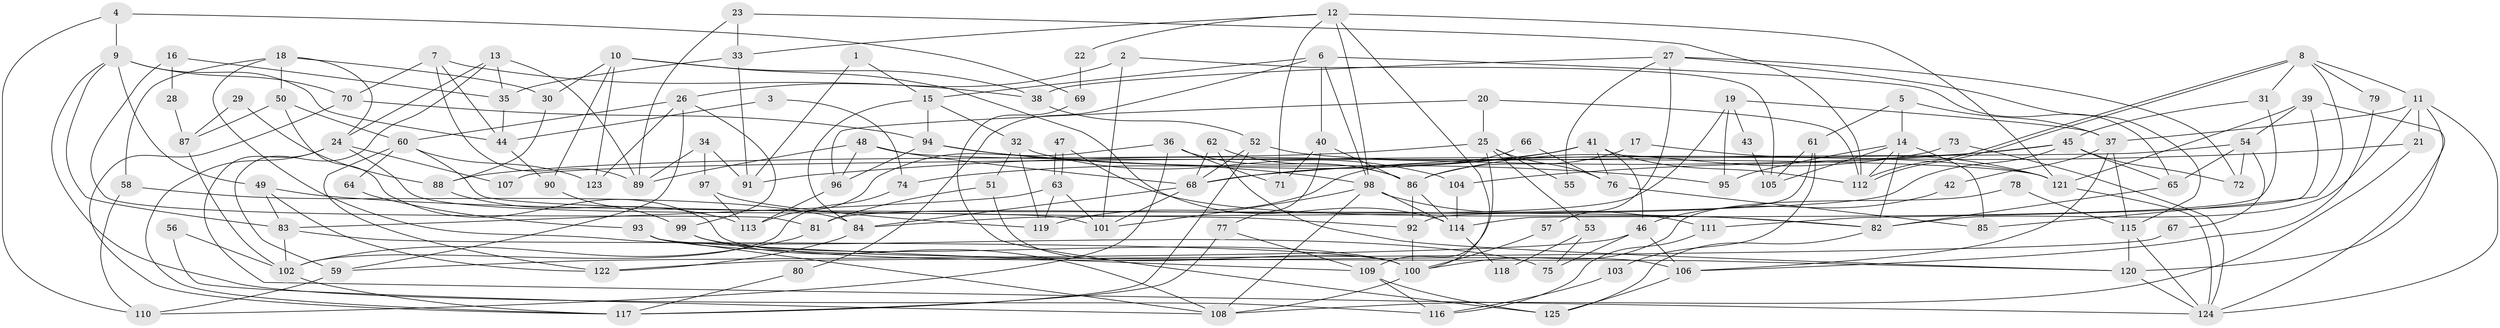 // Generated by graph-tools (version 1.1) at 2025/50/03/09/25 03:50:10]
// undirected, 125 vertices, 250 edges
graph export_dot {
graph [start="1"]
  node [color=gray90,style=filled];
  1;
  2;
  3;
  4;
  5;
  6;
  7;
  8;
  9;
  10;
  11;
  12;
  13;
  14;
  15;
  16;
  17;
  18;
  19;
  20;
  21;
  22;
  23;
  24;
  25;
  26;
  27;
  28;
  29;
  30;
  31;
  32;
  33;
  34;
  35;
  36;
  37;
  38;
  39;
  40;
  41;
  42;
  43;
  44;
  45;
  46;
  47;
  48;
  49;
  50;
  51;
  52;
  53;
  54;
  55;
  56;
  57;
  58;
  59;
  60;
  61;
  62;
  63;
  64;
  65;
  66;
  67;
  68;
  69;
  70;
  71;
  72;
  73;
  74;
  75;
  76;
  77;
  78;
  79;
  80;
  81;
  82;
  83;
  84;
  85;
  86;
  87;
  88;
  89;
  90;
  91;
  92;
  93;
  94;
  95;
  96;
  97;
  98;
  99;
  100;
  101;
  102;
  103;
  104;
  105;
  106;
  107;
  108;
  109;
  110;
  111;
  112;
  113;
  114;
  115;
  116;
  117;
  118;
  119;
  120;
  121;
  122;
  123;
  124;
  125;
  1 -- 15;
  1 -- 91;
  2 -- 26;
  2 -- 101;
  2 -- 105;
  3 -- 44;
  3 -- 74;
  4 -- 9;
  4 -- 110;
  4 -- 69;
  5 -- 37;
  5 -- 14;
  5 -- 61;
  6 -- 15;
  6 -- 98;
  6 -- 40;
  6 -- 65;
  6 -- 80;
  7 -- 89;
  7 -- 70;
  7 -- 38;
  7 -- 44;
  8 -- 31;
  8 -- 112;
  8 -- 112;
  8 -- 11;
  8 -- 79;
  8 -- 85;
  9 -- 70;
  9 -- 83;
  9 -- 44;
  9 -- 49;
  9 -- 116;
  10 -- 114;
  10 -- 38;
  10 -- 30;
  10 -- 90;
  10 -- 123;
  11 -- 124;
  11 -- 21;
  11 -- 37;
  11 -- 82;
  11 -- 120;
  12 -- 121;
  12 -- 100;
  12 -- 22;
  12 -- 33;
  12 -- 71;
  12 -- 98;
  13 -- 59;
  13 -- 24;
  13 -- 35;
  13 -- 89;
  14 -- 112;
  14 -- 105;
  14 -- 82;
  14 -- 85;
  14 -- 95;
  15 -- 32;
  15 -- 84;
  15 -- 94;
  16 -- 81;
  16 -- 35;
  16 -- 28;
  17 -- 86;
  17 -- 121;
  18 -- 58;
  18 -- 24;
  18 -- 30;
  18 -- 50;
  18 -- 75;
  19 -- 37;
  19 -- 81;
  19 -- 43;
  19 -- 95;
  20 -- 112;
  20 -- 25;
  20 -- 96;
  21 -- 68;
  21 -- 108;
  22 -- 69;
  23 -- 89;
  23 -- 33;
  23 -- 112;
  24 -- 124;
  24 -- 101;
  24 -- 107;
  24 -- 117;
  25 -- 76;
  25 -- 109;
  25 -- 53;
  25 -- 55;
  25 -- 88;
  26 -- 99;
  26 -- 123;
  26 -- 59;
  26 -- 60;
  27 -- 38;
  27 -- 115;
  27 -- 55;
  27 -- 57;
  27 -- 72;
  28 -- 87;
  29 -- 87;
  29 -- 88;
  30 -- 88;
  31 -- 45;
  31 -- 114;
  32 -- 104;
  32 -- 119;
  32 -- 51;
  33 -- 35;
  33 -- 91;
  34 -- 91;
  34 -- 89;
  34 -- 97;
  35 -- 44;
  36 -- 71;
  36 -- 113;
  36 -- 86;
  36 -- 110;
  37 -- 115;
  37 -- 42;
  37 -- 106;
  38 -- 52;
  39 -- 121;
  39 -- 54;
  39 -- 111;
  39 -- 124;
  40 -- 77;
  40 -- 71;
  40 -- 86;
  41 -- 68;
  41 -- 112;
  41 -- 46;
  41 -- 74;
  41 -- 76;
  42 -- 46;
  43 -- 105;
  44 -- 90;
  45 -- 65;
  45 -- 84;
  45 -- 72;
  45 -- 91;
  45 -- 104;
  46 -- 106;
  46 -- 59;
  46 -- 75;
  47 -- 63;
  47 -- 63;
  47 -- 82;
  48 -- 96;
  48 -- 68;
  48 -- 89;
  48 -- 121;
  49 -- 82;
  49 -- 83;
  49 -- 122;
  50 -- 60;
  50 -- 87;
  50 -- 106;
  51 -- 100;
  51 -- 81;
  52 -- 121;
  52 -- 68;
  52 -- 117;
  53 -- 75;
  53 -- 118;
  54 -- 65;
  54 -- 72;
  54 -- 67;
  54 -- 107;
  56 -- 102;
  56 -- 108;
  57 -- 100;
  58 -- 110;
  58 -- 84;
  59 -- 110;
  60 -- 92;
  60 -- 64;
  60 -- 122;
  60 -- 123;
  61 -- 92;
  61 -- 103;
  61 -- 105;
  62 -- 86;
  62 -- 120;
  62 -- 68;
  63 -- 83;
  63 -- 101;
  63 -- 119;
  64 -- 93;
  65 -- 82;
  66 -- 119;
  66 -- 76;
  67 -- 122;
  68 -- 101;
  68 -- 84;
  69 -- 125;
  70 -- 117;
  70 -- 94;
  73 -- 124;
  73 -- 86;
  74 -- 102;
  76 -- 85;
  77 -- 109;
  77 -- 117;
  78 -- 100;
  78 -- 115;
  79 -- 106;
  80 -- 117;
  81 -- 102;
  82 -- 125;
  83 -- 100;
  83 -- 102;
  84 -- 122;
  86 -- 92;
  86 -- 114;
  87 -- 102;
  88 -- 113;
  90 -- 99;
  92 -- 100;
  93 -- 109;
  93 -- 108;
  93 -- 120;
  94 -- 95;
  94 -- 96;
  94 -- 98;
  96 -- 113;
  97 -- 113;
  97 -- 119;
  98 -- 101;
  98 -- 108;
  98 -- 111;
  98 -- 114;
  99 -- 108;
  99 -- 100;
  100 -- 108;
  102 -- 117;
  103 -- 116;
  104 -- 114;
  106 -- 125;
  109 -- 125;
  109 -- 116;
  111 -- 116;
  114 -- 118;
  115 -- 124;
  115 -- 120;
  120 -- 124;
  121 -- 124;
}
